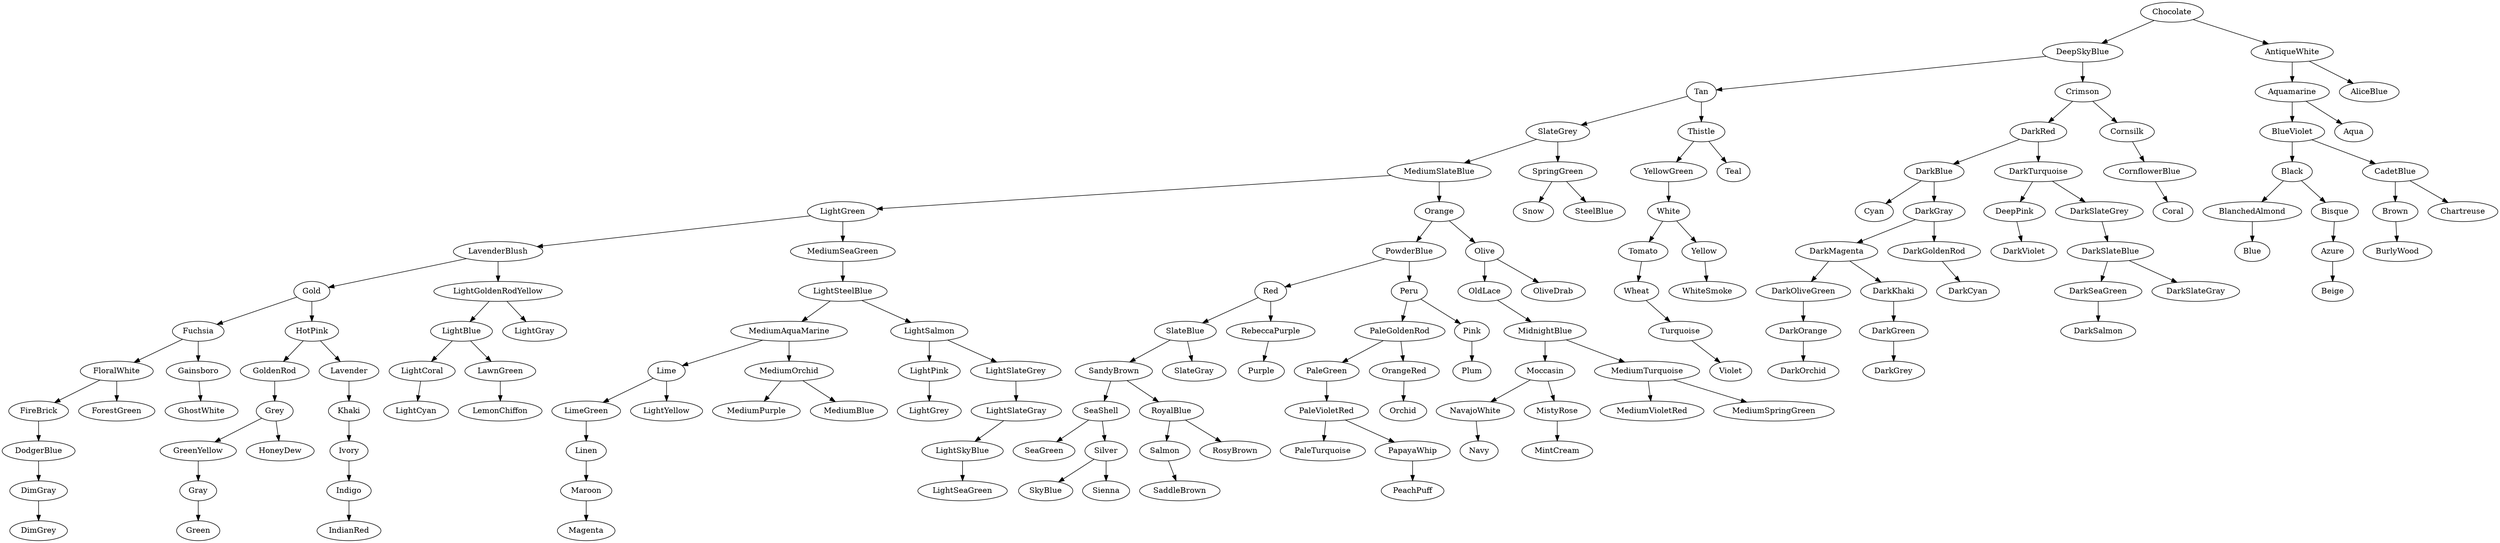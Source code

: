 digraph {
	DeepSkyBlue [label=DeepSkyBlue]
		Chocolate -> DeepSkyBlue
	Tan [label=Tan]
		DeepSkyBlue -> Tan
	SlateGrey [label=SlateGrey]
		Tan -> SlateGrey
	Crimson [label=Crimson]
		DeepSkyBlue -> Crimson
	DarkRed [label=DarkRed]
		Crimson -> DarkRed
	AntiqueWhite [label=AntiqueWhite]
		Chocolate -> AntiqueWhite
	MediumSlateBlue [label=MediumSlateBlue]
		SlateGrey -> MediumSlateBlue
	LightGreen [label=LightGreen]
		MediumSlateBlue -> LightGreen
	Orange [label=Orange]
		MediumSlateBlue -> Orange
	Cornsilk [label=Cornsilk]
		Crimson -> Cornsilk
	LavenderBlush [label=LavenderBlush]
		LightGreen -> LavenderBlush
	PowderBlue [label=PowderBlue]
		Orange -> PowderBlue
	MediumSeaGreen [label=MediumSeaGreen]
		LightGreen -> MediumSeaGreen
	Gold [label=Gold]
		LavenderBlush -> Gold
	LightSteelBlue [label=LightSteelBlue]
		MediumSeaGreen -> LightSteelBlue
	Thistle [label=Thistle]
		Tan -> Thistle
	YellowGreen [label=YellowGreen]
		Thistle -> YellowGreen
	Fuchsia [label=Fuchsia]
		Gold -> Fuchsia
	Red [label=Red]
		PowderBlue -> Red
	LightGoldenRodYellow [label=LightGoldenRodYellow]
		LavenderBlush -> LightGoldenRodYellow
	LightBlue [label=LightBlue]
		LightGoldenRodYellow -> LightBlue
	DarkBlue [label=DarkBlue]
		DarkRed -> DarkBlue
	White [label=White]
		YellowGreen -> White
	Cyan [label=Cyan]
		DarkBlue -> Cyan
	Aquamarine [label=Aquamarine]
		AntiqueWhite -> Aquamarine
	Teal [label=Teal]
		Thistle -> Teal
	BlueViolet [label=BlueViolet]
		Aquamarine -> BlueViolet
	DarkTurquoise [label=DarkTurquoise]
		DarkRed -> DarkTurquoise
	Olive [label=Olive]
		Orange -> Olive
	Peru [label=Peru]
		PowderBlue -> Peru
	DarkGray [label=DarkGray]
		DarkBlue -> DarkGray
	MediumAquaMarine [label=MediumAquaMarine]
		LightSteelBlue -> MediumAquaMarine
	FloralWhite [label=FloralWhite]
		Fuchsia -> FloralWhite
	SlateBlue [label=SlateBlue]
		Red -> SlateBlue
	Lime [label=Lime]
		MediumAquaMarine -> Lime
	PaleGoldenRod [label=PaleGoldenRod]
		Peru -> PaleGoldenRod
	SpringGreen [label=SpringGreen]
		SlateGrey -> SpringGreen
	OldLace [label=OldLace]
		Olive -> OldLace
	Gainsboro [label=Gainsboro]
		Fuchsia -> Gainsboro
	RebeccaPurple [label=RebeccaPurple]
		Red -> RebeccaPurple
	LightCoral [label=LightCoral]
		LightBlue -> LightCoral
	HotPink [label=HotPink]
		Gold -> HotPink
	GoldenRod [label=GoldenRod]
		HotPink -> GoldenRod
	SandyBrown [label=SandyBrown]
		SlateBlue -> SandyBrown
	FireBrick [label=FireBrick]
		FloralWhite -> FireBrick
	Grey [label=Grey]
		GoldenRod -> Grey
	PaleGreen [label=PaleGreen]
		PaleGoldenRod -> PaleGreen
	DeepPink [label=DeepPink]
		DarkTurquoise -> DeepPink
	OrangeRed [label=OrangeRed]
		PaleGoldenRod -> OrangeRed
	LightSalmon [label=LightSalmon]
		LightSteelBlue -> LightSalmon
	Black [label=Black]
		BlueViolet -> Black
	LawnGreen [label=LawnGreen]
		LightBlue -> LawnGreen
	Aqua [label=Aqua]
		Aquamarine -> Aqua
	MidnightBlue [label=MidnightBlue]
		OldLace -> MidnightBlue
	Lavender [label=Lavender]
		HotPink -> Lavender
	DarkMagenta [label=DarkMagenta]
		DarkGray -> DarkMagenta
	Tomato [label=Tomato]
		White -> Tomato
	GreenYellow [label=GreenYellow]
		Grey -> GreenYellow
	BlanchedAlmond [label=BlanchedAlmond]
		Black -> BlanchedAlmond
	CadetBlue [label=CadetBlue]
		BlueViolet -> CadetBlue
	DodgerBlue [label=DodgerBlue]
		FireBrick -> DodgerBlue
	PaleVioletRed [label=PaleVioletRed]
		PaleGreen -> PaleVioletRed
	ForestGreen [label=ForestGreen]
		FloralWhite -> ForestGreen
	Yellow [label=Yellow]
		White -> Yellow
	DarkSlateGrey [label=DarkSlateGrey]
		DarkTurquoise -> DarkSlateGrey
	LightPink [label=LightPink]
		LightSalmon -> LightPink
	Khaki [label=Khaki]
		Lavender -> Khaki
	Bisque [label=Bisque]
		Black -> Bisque
	Brown [label=Brown]
		CadetBlue -> Brown
	MediumOrchid [label=MediumOrchid]
		MediumAquaMarine -> MediumOrchid
	SlateGray [label=SlateGray]
		SlateBlue -> SlateGray
	DarkOliveGreen [label=DarkOliveGreen]
		DarkMagenta -> DarkOliveGreen
	LightGray [label=LightGray]
		LightGoldenRodYellow -> LightGray
	DarkKhaki [label=DarkKhaki]
		DarkMagenta -> DarkKhaki
	LimeGreen [label=LimeGreen]
		Lime -> LimeGreen
	Wheat [label=Wheat]
		Tomato -> Wheat
	SeaShell [label=SeaShell]
		SandyBrown -> SeaShell
	Moccasin [label=Moccasin]
		MidnightBlue -> Moccasin
	LightSlateGrey [label=LightSlateGrey]
		LightSalmon -> LightSlateGrey
	OliveDrab [label=OliveDrab]
		Olive -> OliveDrab
	PaleTurquoise [label=PaleTurquoise]
		PaleVioletRed -> PaleTurquoise
	MediumTurquoise [label=MediumTurquoise]
		MidnightBlue -> MediumTurquoise
	RoyalBlue [label=RoyalBlue]
		SandyBrown -> RoyalBlue
	SeaGreen [label=SeaGreen]
		SeaShell -> SeaGreen
	MediumPurple [label=MediumPurple]
		MediumOrchid -> MediumPurple
	LightSlateGray [label=LightSlateGray]
		LightSlateGrey -> LightSlateGray
	HoneyDew [label=HoneyDew]
		Grey -> HoneyDew
	DarkSlateBlue [label=DarkSlateBlue]
		DarkSlateGrey -> DarkSlateBlue
	NavajoWhite [label=NavajoWhite]
		Moccasin -> NavajoWhite
	LightCyan [label=LightCyan]
		LightCoral -> LightCyan
	LightYellow [label=LightYellow]
		Lime -> LightYellow
	Azure [label=Azure]
		Bisque -> Azure
	Salmon [label=Salmon]
		RoyalBlue -> Salmon
	DarkSeaGreen [label=DarkSeaGreen]
		DarkSlateBlue -> DarkSeaGreen
	DarkGoldenRod [label=DarkGoldenRod]
		DarkGray -> DarkGoldenRod
	DarkGreen [label=DarkGreen]
		DarkKhaki -> DarkGreen
	MediumVioletRed [label=MediumVioletRed]
		MediumTurquoise -> MediumVioletRed
	Purple [label=Purple]
		RebeccaPurple -> Purple
	SaddleBrown [label=SaddleBrown]
		Salmon -> SaddleBrown
	Linen [label=Linen]
		LimeGreen -> Linen
	AliceBlue [label=AliceBlue]
		AntiqueWhite -> AliceBlue
	DarkCyan [label=DarkCyan]
		DarkGoldenRod -> DarkCyan
	Navy [label=Navy]
		NavajoWhite -> Navy
	DarkViolet [label=DarkViolet]
		DeepPink -> DarkViolet
	MistyRose [label=MistyRose]
		Moccasin -> MistyRose
	Orchid [label=Orchid]
		OrangeRed -> Orchid
	DarkGrey [label=DarkGrey]
		DarkGreen -> DarkGrey
	Pink [label=Pink]
		Peru -> Pink
	Chartreuse [label=Chartreuse]
		CadetBlue -> Chartreuse
	MediumBlue [label=MediumBlue]
		MediumOrchid -> MediumBlue
	LightSkyBlue [label=LightSkyBlue]
		LightSlateGray -> LightSkyBlue
	Turquoise [label=Turquoise]
		Wheat -> Turquoise
	Ivory [label=Ivory]
		Khaki -> Ivory
	PapayaWhip [label=PapayaWhip]
		PaleVioletRed -> PapayaWhip
	Snow [label=Snow]
		SpringGreen -> Snow
	CornflowerBlue [label=CornflowerBlue]
		Cornsilk -> CornflowerBlue
	Plum [label=Plum]
		Pink -> Plum
	Gray [label=Gray]
		GreenYellow -> Gray
	DarkSalmon [label=DarkSalmon]
		DarkSeaGreen -> DarkSalmon
	LemonChiffon [label=LemonChiffon]
		LawnGreen -> LemonChiffon
	LightGrey [label=LightGrey]
		LightPink -> LightGrey
	Coral [label=Coral]
		CornflowerBlue -> Coral
	DarkSlateGray [label=DarkSlateGray]
		DarkSlateBlue -> DarkSlateGray
	Violet [label=Violet]
		Turquoise -> Violet
	Silver [label=Silver]
		SeaShell -> Silver
	LightSeaGreen [label=LightSeaGreen]
		LightSkyBlue -> LightSeaGreen
	MintCream [label=MintCream]
		MistyRose -> MintCream
	Blue [label=Blue]
		BlanchedAlmond -> Blue
	DimGray [label=DimGray]
		DodgerBlue -> DimGray
	SkyBlue [label=SkyBlue]
		Silver -> SkyBlue
	Maroon [label=Maroon]
		Linen -> Maroon
	DarkOrange [label=DarkOrange]
		DarkOliveGreen -> DarkOrange
	GhostWhite [label=GhostWhite]
		Gainsboro -> GhostWhite
	Beige [label=Beige]
		Azure -> Beige
	Sienna [label=Sienna]
		Silver -> Sienna
	PeachPuff [label=PeachPuff]
		PapayaWhip -> PeachPuff
	Indigo [label=Indigo]
		Ivory -> Indigo
	DimGrey [label=DimGrey]
		DimGray -> DimGrey
	Magenta [label=Magenta]
		Maroon -> Magenta
	WhiteSmoke [label=WhiteSmoke]
		Yellow -> WhiteSmoke
	DarkOrchid [label=DarkOrchid]
		DarkOrange -> DarkOrchid
	MediumSpringGreen [label=MediumSpringGreen]
		MediumTurquoise -> MediumSpringGreen
	IndianRed [label=IndianRed]
		Indigo -> IndianRed
	RosyBrown [label=RosyBrown]
		RoyalBlue -> RosyBrown
	SteelBlue [label=SteelBlue]
		SpringGreen -> SteelBlue
	BurlyWood [label=BurlyWood]
		Brown -> BurlyWood
	Green [label=Green]
		Gray -> Green
}